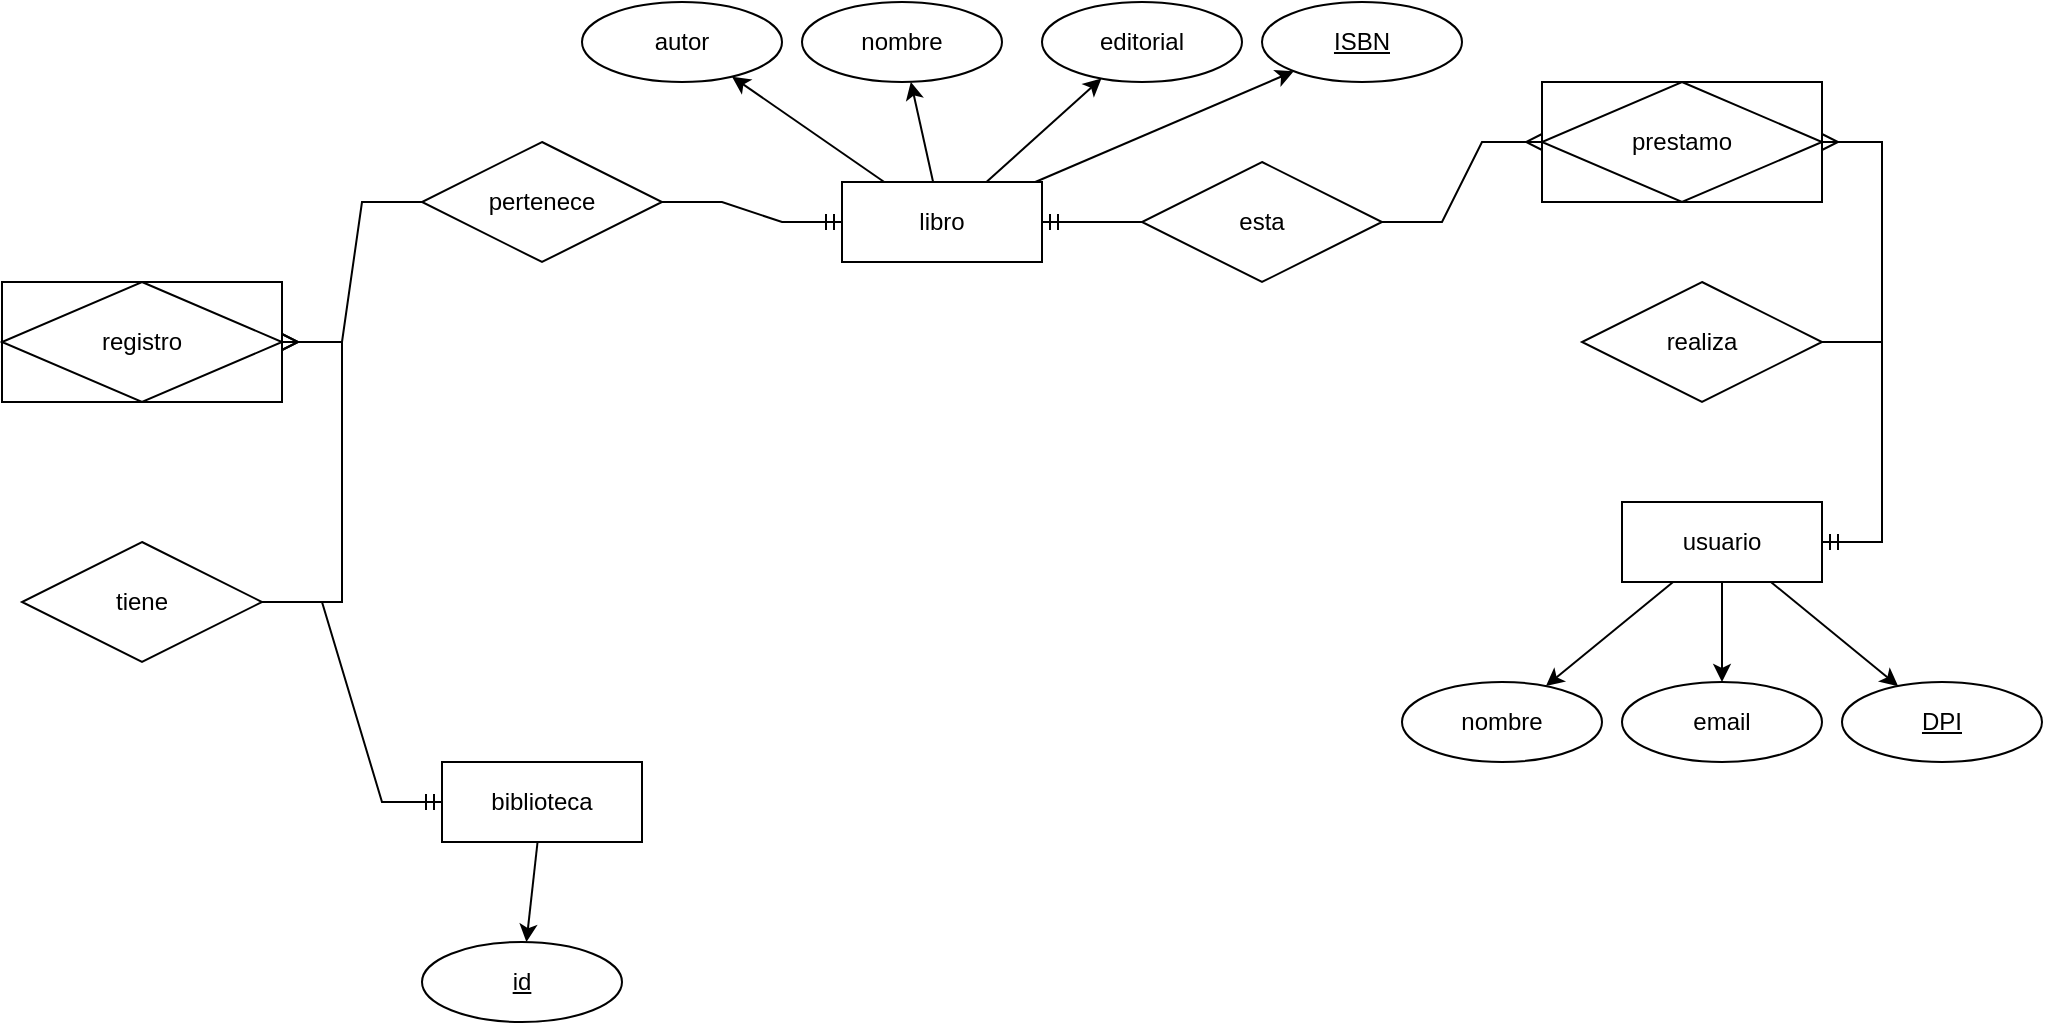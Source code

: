 <mxfile version="21.2.1" type="device">
  <diagram id="R2lEEEUBdFMjLlhIrx00" name="Page-1">
    <mxGraphModel dx="1948" dy="588" grid="1" gridSize="10" guides="1" tooltips="1" connect="1" arrows="1" fold="1" page="1" pageScale="1" pageWidth="850" pageHeight="1100" math="0" shadow="0" extFonts="Permanent Marker^https://fonts.googleapis.com/css?family=Permanent+Marker">
      <root>
        <mxCell id="0" />
        <mxCell id="1" parent="0" />
        <mxCell id="GOXBHIDc6OL2304Vpb3k-1" value="biblioteca" style="whiteSpace=wrap;html=1;align=center;" vertex="1" parent="1">
          <mxGeometry x="100" y="380" width="100" height="40" as="geometry" />
        </mxCell>
        <mxCell id="GOXBHIDc6OL2304Vpb3k-2" value="usuario" style="whiteSpace=wrap;html=1;align=center;" vertex="1" parent="1">
          <mxGeometry x="690" y="250" width="100" height="40" as="geometry" />
        </mxCell>
        <mxCell id="GOXBHIDc6OL2304Vpb3k-3" value="libro" style="whiteSpace=wrap;html=1;align=center;" vertex="1" parent="1">
          <mxGeometry x="300" y="90" width="100" height="40" as="geometry" />
        </mxCell>
        <mxCell id="GOXBHIDc6OL2304Vpb3k-5" value="nombre" style="ellipse;whiteSpace=wrap;html=1;align=center;" vertex="1" parent="1">
          <mxGeometry x="280" width="100" height="40" as="geometry" />
        </mxCell>
        <mxCell id="GOXBHIDc6OL2304Vpb3k-6" value="autor" style="ellipse;whiteSpace=wrap;html=1;align=center;" vertex="1" parent="1">
          <mxGeometry x="170" width="100" height="40" as="geometry" />
        </mxCell>
        <mxCell id="GOXBHIDc6OL2304Vpb3k-7" value="editorial" style="ellipse;whiteSpace=wrap;html=1;align=center;" vertex="1" parent="1">
          <mxGeometry x="400" width="100" height="40" as="geometry" />
        </mxCell>
        <mxCell id="GOXBHIDc6OL2304Vpb3k-10" value="" style="endArrow=classic;html=1;rounded=0;" edge="1" parent="1" source="GOXBHIDc6OL2304Vpb3k-3" target="GOXBHIDc6OL2304Vpb3k-5">
          <mxGeometry width="50" height="50" relative="1" as="geometry">
            <mxPoint x="310" y="70" as="sourcePoint" />
            <mxPoint x="360" y="20" as="targetPoint" />
          </mxGeometry>
        </mxCell>
        <mxCell id="GOXBHIDc6OL2304Vpb3k-11" value="" style="endArrow=classic;html=1;rounded=0;" edge="1" parent="1" source="GOXBHIDc6OL2304Vpb3k-3" target="GOXBHIDc6OL2304Vpb3k-7">
          <mxGeometry width="50" height="50" relative="1" as="geometry">
            <mxPoint x="490" y="100" as="sourcePoint" />
            <mxPoint x="344" y="50" as="targetPoint" />
          </mxGeometry>
        </mxCell>
        <mxCell id="GOXBHIDc6OL2304Vpb3k-12" value="" style="endArrow=classic;html=1;rounded=0;" edge="1" parent="1" source="GOXBHIDc6OL2304Vpb3k-3" target="GOXBHIDc6OL2304Vpb3k-6">
          <mxGeometry width="50" height="50" relative="1" as="geometry">
            <mxPoint x="270" y="100" as="sourcePoint" />
            <mxPoint x="354" y="60" as="targetPoint" />
          </mxGeometry>
        </mxCell>
        <mxCell id="GOXBHIDc6OL2304Vpb3k-13" value="ISBN" style="ellipse;whiteSpace=wrap;html=1;align=center;fontStyle=4;" vertex="1" parent="1">
          <mxGeometry x="510" width="100" height="40" as="geometry" />
        </mxCell>
        <mxCell id="GOXBHIDc6OL2304Vpb3k-14" value="" style="endArrow=classic;html=1;rounded=0;" edge="1" parent="1" source="GOXBHIDc6OL2304Vpb3k-3" target="GOXBHIDc6OL2304Vpb3k-13">
          <mxGeometry width="50" height="50" relative="1" as="geometry">
            <mxPoint x="440" y="110" as="sourcePoint" />
            <mxPoint x="459" y="57" as="targetPoint" />
          </mxGeometry>
        </mxCell>
        <mxCell id="GOXBHIDc6OL2304Vpb3k-17" value="id" style="ellipse;whiteSpace=wrap;html=1;align=center;fontStyle=4;" vertex="1" parent="1">
          <mxGeometry x="90" y="470" width="100" height="40" as="geometry" />
        </mxCell>
        <mxCell id="GOXBHIDc6OL2304Vpb3k-18" value="" style="endArrow=classic;html=1;rounded=0;" edge="1" parent="1" source="GOXBHIDc6OL2304Vpb3k-1" target="GOXBHIDc6OL2304Vpb3k-17">
          <mxGeometry width="50" height="50" relative="1" as="geometry">
            <mxPoint x="421" y="250" as="sourcePoint" />
            <mxPoint x="489" y="207" as="targetPoint" />
          </mxGeometry>
        </mxCell>
        <mxCell id="GOXBHIDc6OL2304Vpb3k-19" value="prestamo" style="shape=associativeEntity;whiteSpace=wrap;html=1;align=center;" vertex="1" parent="1">
          <mxGeometry x="650" y="40" width="140" height="60" as="geometry" />
        </mxCell>
        <mxCell id="GOXBHIDc6OL2304Vpb3k-23" value="realiza" style="shape=rhombus;perimeter=rhombusPerimeter;whiteSpace=wrap;html=1;align=center;" vertex="1" parent="1">
          <mxGeometry x="670" y="140" width="120" height="60" as="geometry" />
        </mxCell>
        <mxCell id="GOXBHIDc6OL2304Vpb3k-25" value="" style="edgeStyle=entityRelationEdgeStyle;fontSize=12;html=1;endArrow=ERmandOne;rounded=0;" edge="1" parent="1" source="GOXBHIDc6OL2304Vpb3k-23" target="GOXBHIDc6OL2304Vpb3k-2">
          <mxGeometry width="100" height="100" relative="1" as="geometry">
            <mxPoint x="340" y="300" as="sourcePoint" />
            <mxPoint x="440" y="200" as="targetPoint" />
          </mxGeometry>
        </mxCell>
        <mxCell id="GOXBHIDc6OL2304Vpb3k-26" value="" style="edgeStyle=entityRelationEdgeStyle;fontSize=12;html=1;endArrow=ERmany;rounded=0;" edge="1" parent="1" source="GOXBHIDc6OL2304Vpb3k-23" target="GOXBHIDc6OL2304Vpb3k-19">
          <mxGeometry width="100" height="100" relative="1" as="geometry">
            <mxPoint x="340" y="300" as="sourcePoint" />
            <mxPoint x="440" y="200" as="targetPoint" />
          </mxGeometry>
        </mxCell>
        <mxCell id="GOXBHIDc6OL2304Vpb3k-27" value="esta" style="shape=rhombus;perimeter=rhombusPerimeter;whiteSpace=wrap;html=1;align=center;" vertex="1" parent="1">
          <mxGeometry x="450" y="80" width="120" height="60" as="geometry" />
        </mxCell>
        <mxCell id="GOXBHIDc6OL2304Vpb3k-28" value="" style="edgeStyle=entityRelationEdgeStyle;fontSize=12;html=1;endArrow=ERmandOne;rounded=0;" edge="1" parent="1" source="GOXBHIDc6OL2304Vpb3k-27" target="GOXBHIDc6OL2304Vpb3k-3">
          <mxGeometry width="100" height="100" relative="1" as="geometry">
            <mxPoint x="130" y="280" as="sourcePoint" />
            <mxPoint x="530" y="240" as="targetPoint" />
          </mxGeometry>
        </mxCell>
        <mxCell id="GOXBHIDc6OL2304Vpb3k-29" value="" style="edgeStyle=entityRelationEdgeStyle;fontSize=12;html=1;endArrow=ERmany;rounded=0;" edge="1" parent="1" source="GOXBHIDc6OL2304Vpb3k-27" target="GOXBHIDc6OL2304Vpb3k-19">
          <mxGeometry width="100" height="100" relative="1" as="geometry">
            <mxPoint x="130" y="280" as="sourcePoint" />
            <mxPoint x="530" y="90" as="targetPoint" />
          </mxGeometry>
        </mxCell>
        <mxCell id="GOXBHIDc6OL2304Vpb3k-30" value="&lt;div&gt;DPI&lt;/div&gt;" style="ellipse;whiteSpace=wrap;html=1;align=center;fontStyle=4;" vertex="1" parent="1">
          <mxGeometry x="800" y="340" width="100" height="40" as="geometry" />
        </mxCell>
        <mxCell id="GOXBHIDc6OL2304Vpb3k-31" value="" style="endArrow=classic;html=1;rounded=0;" edge="1" parent="1" target="GOXBHIDc6OL2304Vpb3k-30" source="GOXBHIDc6OL2304Vpb3k-2">
          <mxGeometry width="50" height="50" relative="1" as="geometry">
            <mxPoint x="577" y="430" as="sourcePoint" />
            <mxPoint x="639" y="397" as="targetPoint" />
          </mxGeometry>
        </mxCell>
        <mxCell id="GOXBHIDc6OL2304Vpb3k-32" value="nombre" style="ellipse;whiteSpace=wrap;html=1;align=center;" vertex="1" parent="1">
          <mxGeometry x="580" y="340" width="100" height="40" as="geometry" />
        </mxCell>
        <mxCell id="GOXBHIDc6OL2304Vpb3k-33" value="" style="endArrow=classic;html=1;rounded=0;" edge="1" parent="1" source="GOXBHIDc6OL2304Vpb3k-2" target="GOXBHIDc6OL2304Vpb3k-32">
          <mxGeometry width="50" height="50" relative="1" as="geometry">
            <mxPoint x="770" y="300" as="sourcePoint" />
            <mxPoint x="811" y="341" as="targetPoint" />
          </mxGeometry>
        </mxCell>
        <mxCell id="GOXBHIDc6OL2304Vpb3k-34" value="email" style="ellipse;whiteSpace=wrap;html=1;align=center;" vertex="1" parent="1">
          <mxGeometry x="690" y="340" width="100" height="40" as="geometry" />
        </mxCell>
        <mxCell id="GOXBHIDc6OL2304Vpb3k-35" value="" style="endArrow=classic;html=1;rounded=0;" edge="1" parent="1" source="GOXBHIDc6OL2304Vpb3k-2" target="GOXBHIDc6OL2304Vpb3k-34">
          <mxGeometry width="50" height="50" relative="1" as="geometry">
            <mxPoint x="728" y="300" as="sourcePoint" />
            <mxPoint x="650" y="372" as="targetPoint" />
          </mxGeometry>
        </mxCell>
        <mxCell id="GOXBHIDc6OL2304Vpb3k-45" value="registro" style="shape=associativeEntity;whiteSpace=wrap;html=1;align=center;" vertex="1" parent="1">
          <mxGeometry x="-120" y="140" width="140" height="60" as="geometry" />
        </mxCell>
        <mxCell id="GOXBHIDc6OL2304Vpb3k-46" value="pertenece" style="shape=rhombus;perimeter=rhombusPerimeter;whiteSpace=wrap;html=1;align=center;" vertex="1" parent="1">
          <mxGeometry x="90" y="70" width="120" height="60" as="geometry" />
        </mxCell>
        <mxCell id="GOXBHIDc6OL2304Vpb3k-47" value="" style="edgeStyle=entityRelationEdgeStyle;fontSize=12;html=1;endArrow=ERmandOne;rounded=0;" edge="1" parent="1" source="GOXBHIDc6OL2304Vpb3k-46" target="GOXBHIDc6OL2304Vpb3k-3">
          <mxGeometry width="100" height="100" relative="1" as="geometry">
            <mxPoint x="-250" y="580" as="sourcePoint" />
            <mxPoint x="20" y="410" as="targetPoint" />
          </mxGeometry>
        </mxCell>
        <mxCell id="GOXBHIDc6OL2304Vpb3k-48" value="" style="edgeStyle=entityRelationEdgeStyle;fontSize=12;html=1;endArrow=ERmany;rounded=0;" edge="1" parent="1" source="GOXBHIDc6OL2304Vpb3k-46" target="GOXBHIDc6OL2304Vpb3k-45">
          <mxGeometry width="100" height="100" relative="1" as="geometry">
            <mxPoint x="-250" y="580" as="sourcePoint" />
            <mxPoint x="150" y="390" as="targetPoint" />
          </mxGeometry>
        </mxCell>
        <mxCell id="GOXBHIDc6OL2304Vpb3k-49" value="tiene" style="shape=rhombus;perimeter=rhombusPerimeter;whiteSpace=wrap;html=1;align=center;" vertex="1" parent="1">
          <mxGeometry x="-110" y="270" width="120" height="60" as="geometry" />
        </mxCell>
        <mxCell id="GOXBHIDc6OL2304Vpb3k-50" value="" style="edgeStyle=entityRelationEdgeStyle;fontSize=12;html=1;endArrow=ERmandOne;rounded=0;" edge="1" parent="1" source="GOXBHIDc6OL2304Vpb3k-49" target="GOXBHIDc6OL2304Vpb3k-1">
          <mxGeometry width="100" height="100" relative="1" as="geometry">
            <mxPoint x="-190" y="320" as="sourcePoint" />
            <mxPoint x="260" y="290" as="targetPoint" />
          </mxGeometry>
        </mxCell>
        <mxCell id="GOXBHIDc6OL2304Vpb3k-53" value="" style="edgeStyle=entityRelationEdgeStyle;fontSize=12;html=1;endArrow=ERmany;rounded=0;" edge="1" parent="1" source="GOXBHIDc6OL2304Vpb3k-49" target="GOXBHIDc6OL2304Vpb3k-45">
          <mxGeometry width="100" height="100" relative="1" as="geometry">
            <mxPoint x="100" y="110" as="sourcePoint" />
            <mxPoint x="130" y="260" as="targetPoint" />
          </mxGeometry>
        </mxCell>
      </root>
    </mxGraphModel>
  </diagram>
</mxfile>
